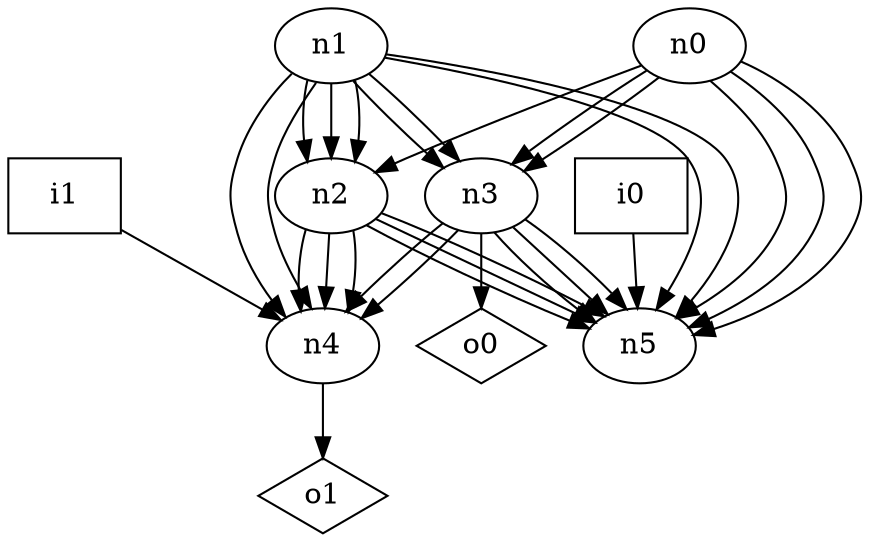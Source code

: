 digraph G {
n0 [label="n0"];
n1 [label="n1"];
n2 [label="n2"];
n3 [label="n3"];
n4 [label="n4"];
n5 [label="n5"];
n6 [label="i0",shape="box"];
n7 [label="i1",shape="box"];
n8 [label="o0",shape="diamond"];
n9 [label="o1",shape="diamond"];
n0 -> n2
n0 -> n3
n0 -> n3
n0 -> n5
n0 -> n5
n0 -> n5
n1 -> n2
n1 -> n2
n1 -> n2
n1 -> n3
n1 -> n3
n1 -> n4
n1 -> n4
n1 -> n5
n1 -> n5
n2 -> n4
n2 -> n4
n2 -> n4
n2 -> n5
n2 -> n5
n2 -> n5
n3 -> n4
n3 -> n4
n3 -> n5
n3 -> n5
n3 -> n5
n3 -> n8
n4 -> n9
n6 -> n5
n7 -> n4
}